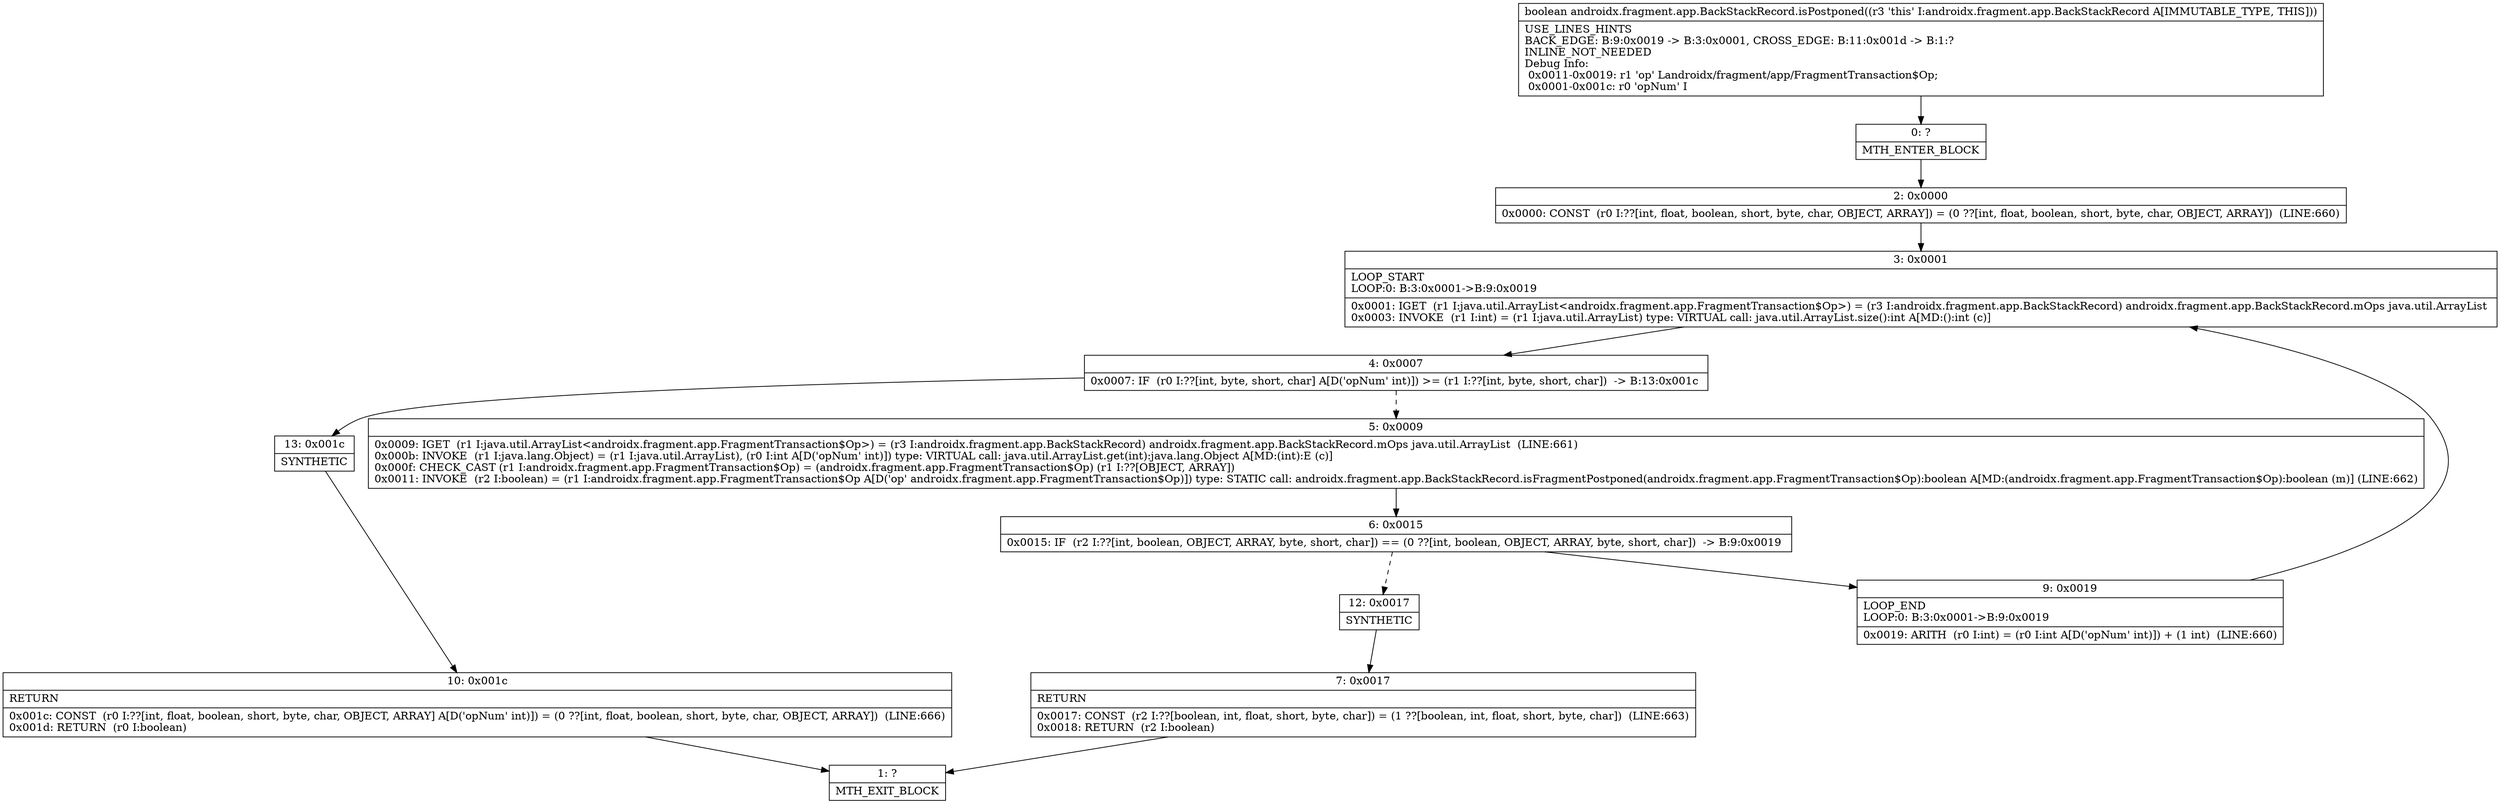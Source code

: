 digraph "CFG forandroidx.fragment.app.BackStackRecord.isPostponed()Z" {
Node_0 [shape=record,label="{0\:\ ?|MTH_ENTER_BLOCK\l}"];
Node_2 [shape=record,label="{2\:\ 0x0000|0x0000: CONST  (r0 I:??[int, float, boolean, short, byte, char, OBJECT, ARRAY]) = (0 ??[int, float, boolean, short, byte, char, OBJECT, ARRAY])  (LINE:660)\l}"];
Node_3 [shape=record,label="{3\:\ 0x0001|LOOP_START\lLOOP:0: B:3:0x0001\-\>B:9:0x0019\l|0x0001: IGET  (r1 I:java.util.ArrayList\<androidx.fragment.app.FragmentTransaction$Op\>) = (r3 I:androidx.fragment.app.BackStackRecord) androidx.fragment.app.BackStackRecord.mOps java.util.ArrayList \l0x0003: INVOKE  (r1 I:int) = (r1 I:java.util.ArrayList) type: VIRTUAL call: java.util.ArrayList.size():int A[MD:():int (c)]\l}"];
Node_4 [shape=record,label="{4\:\ 0x0007|0x0007: IF  (r0 I:??[int, byte, short, char] A[D('opNum' int)]) \>= (r1 I:??[int, byte, short, char])  \-\> B:13:0x001c \l}"];
Node_5 [shape=record,label="{5\:\ 0x0009|0x0009: IGET  (r1 I:java.util.ArrayList\<androidx.fragment.app.FragmentTransaction$Op\>) = (r3 I:androidx.fragment.app.BackStackRecord) androidx.fragment.app.BackStackRecord.mOps java.util.ArrayList  (LINE:661)\l0x000b: INVOKE  (r1 I:java.lang.Object) = (r1 I:java.util.ArrayList), (r0 I:int A[D('opNum' int)]) type: VIRTUAL call: java.util.ArrayList.get(int):java.lang.Object A[MD:(int):E (c)]\l0x000f: CHECK_CAST (r1 I:androidx.fragment.app.FragmentTransaction$Op) = (androidx.fragment.app.FragmentTransaction$Op) (r1 I:??[OBJECT, ARRAY]) \l0x0011: INVOKE  (r2 I:boolean) = (r1 I:androidx.fragment.app.FragmentTransaction$Op A[D('op' androidx.fragment.app.FragmentTransaction$Op)]) type: STATIC call: androidx.fragment.app.BackStackRecord.isFragmentPostponed(androidx.fragment.app.FragmentTransaction$Op):boolean A[MD:(androidx.fragment.app.FragmentTransaction$Op):boolean (m)] (LINE:662)\l}"];
Node_6 [shape=record,label="{6\:\ 0x0015|0x0015: IF  (r2 I:??[int, boolean, OBJECT, ARRAY, byte, short, char]) == (0 ??[int, boolean, OBJECT, ARRAY, byte, short, char])  \-\> B:9:0x0019 \l}"];
Node_9 [shape=record,label="{9\:\ 0x0019|LOOP_END\lLOOP:0: B:3:0x0001\-\>B:9:0x0019\l|0x0019: ARITH  (r0 I:int) = (r0 I:int A[D('opNum' int)]) + (1 int)  (LINE:660)\l}"];
Node_12 [shape=record,label="{12\:\ 0x0017|SYNTHETIC\l}"];
Node_7 [shape=record,label="{7\:\ 0x0017|RETURN\l|0x0017: CONST  (r2 I:??[boolean, int, float, short, byte, char]) = (1 ??[boolean, int, float, short, byte, char])  (LINE:663)\l0x0018: RETURN  (r2 I:boolean) \l}"];
Node_1 [shape=record,label="{1\:\ ?|MTH_EXIT_BLOCK\l}"];
Node_13 [shape=record,label="{13\:\ 0x001c|SYNTHETIC\l}"];
Node_10 [shape=record,label="{10\:\ 0x001c|RETURN\l|0x001c: CONST  (r0 I:??[int, float, boolean, short, byte, char, OBJECT, ARRAY] A[D('opNum' int)]) = (0 ??[int, float, boolean, short, byte, char, OBJECT, ARRAY])  (LINE:666)\l0x001d: RETURN  (r0 I:boolean) \l}"];
MethodNode[shape=record,label="{boolean androidx.fragment.app.BackStackRecord.isPostponed((r3 'this' I:androidx.fragment.app.BackStackRecord A[IMMUTABLE_TYPE, THIS]))  | USE_LINES_HINTS\lBACK_EDGE: B:9:0x0019 \-\> B:3:0x0001, CROSS_EDGE: B:11:0x001d \-\> B:1:?\lINLINE_NOT_NEEDED\lDebug Info:\l  0x0011\-0x0019: r1 'op' Landroidx\/fragment\/app\/FragmentTransaction$Op;\l  0x0001\-0x001c: r0 'opNum' I\l}"];
MethodNode -> Node_0;Node_0 -> Node_2;
Node_2 -> Node_3;
Node_3 -> Node_4;
Node_4 -> Node_5[style=dashed];
Node_4 -> Node_13;
Node_5 -> Node_6;
Node_6 -> Node_9;
Node_6 -> Node_12[style=dashed];
Node_9 -> Node_3;
Node_12 -> Node_7;
Node_7 -> Node_1;
Node_13 -> Node_10;
Node_10 -> Node_1;
}


